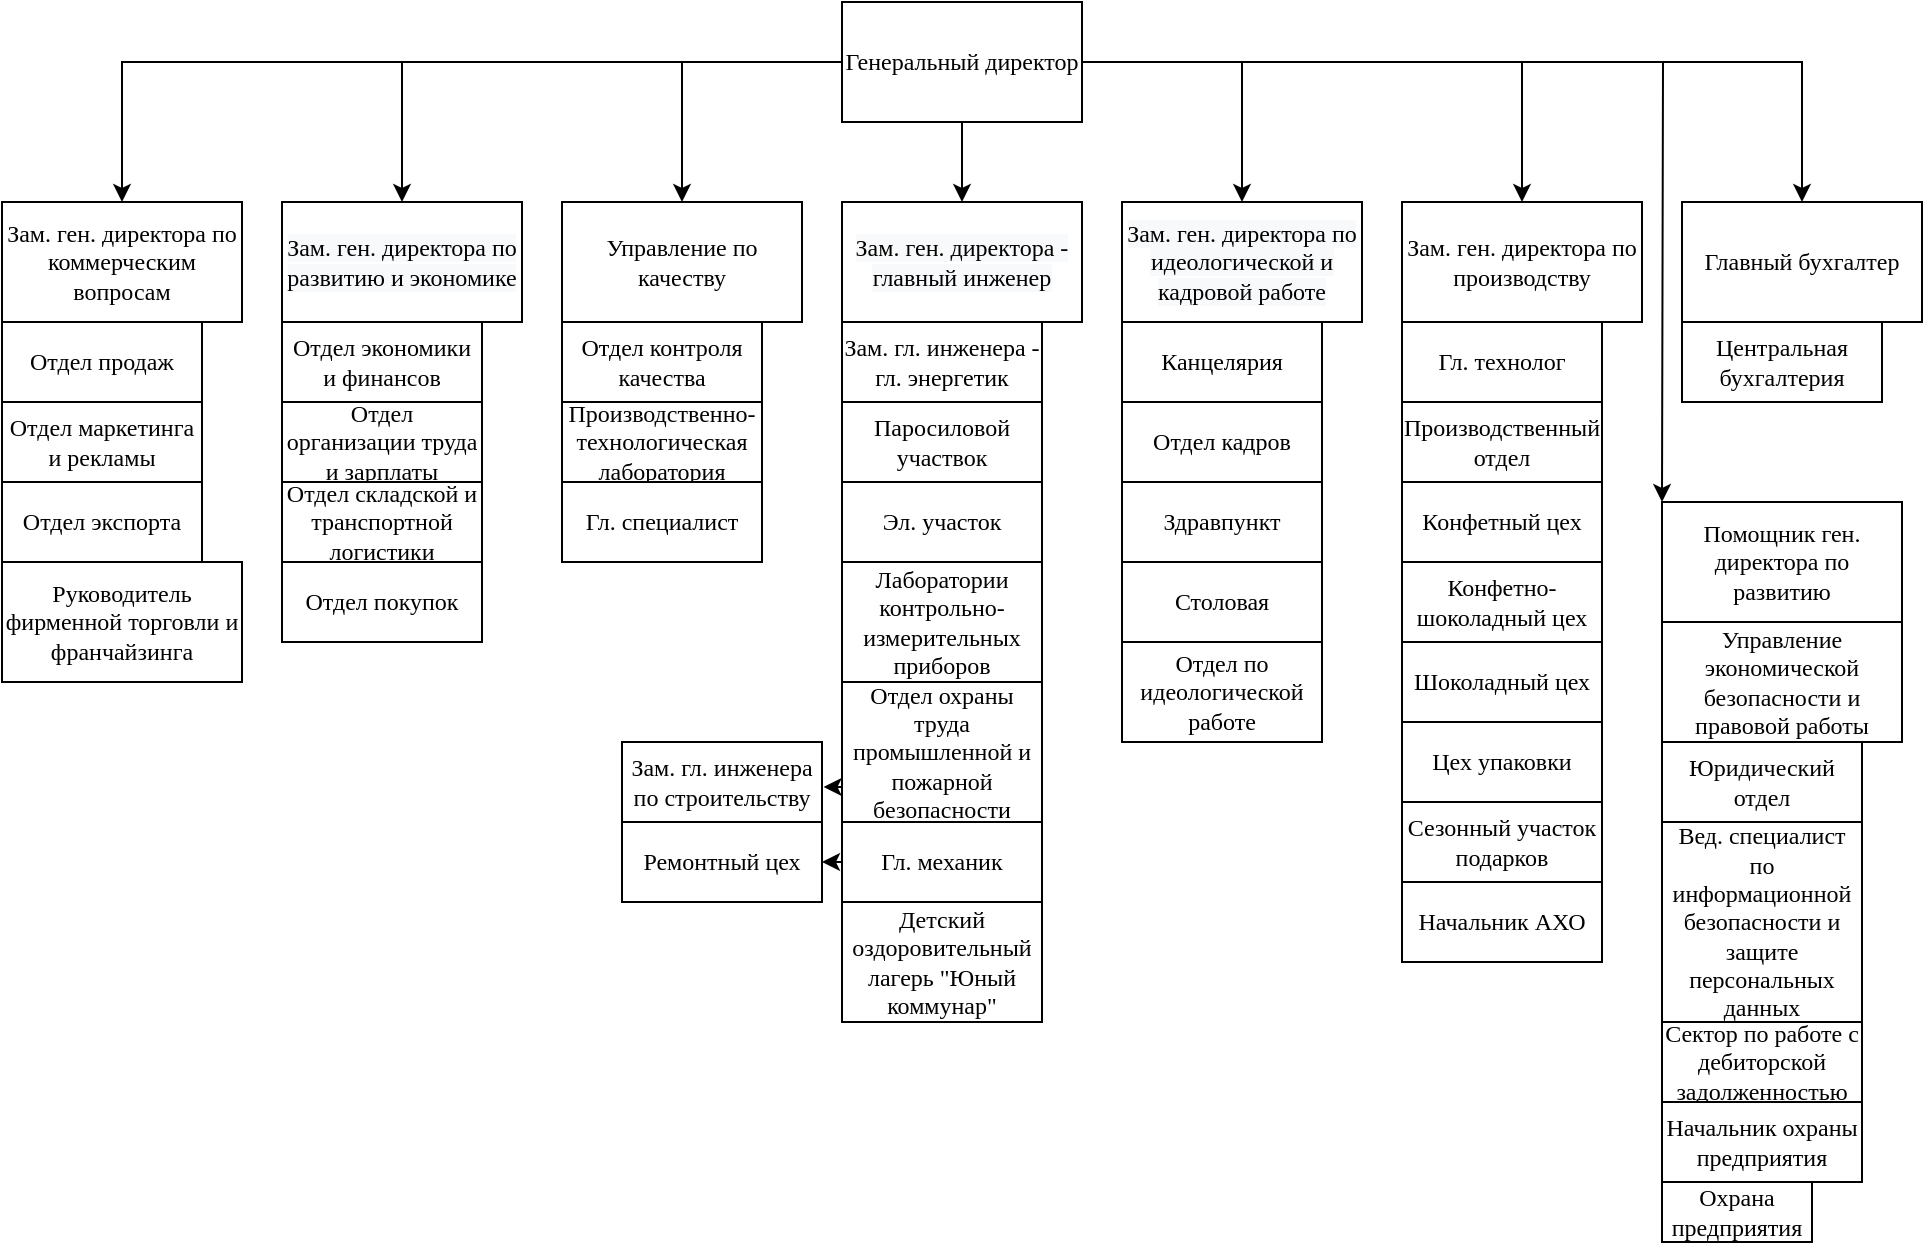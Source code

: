 <mxfile version="20.4.0" type="device"><diagram id="FBleZtcbC6armcbP-6kZ" name="Страница 1"><mxGraphModel dx="1221" dy="644" grid="1" gridSize="10" guides="1" tooltips="1" connect="1" arrows="1" fold="1" page="1" pageScale="1" pageWidth="827" pageHeight="1169" math="0" shadow="0"><root><mxCell id="0"/><mxCell id="1" parent="0"/><mxCell id="frGj3n20iDUBfcBO12D0-9" value="" style="edgeStyle=orthogonalEdgeStyle;rounded=0;orthogonalLoop=1;jettySize=auto;html=1;entryX=0.5;entryY=0;entryDx=0;entryDy=0;fontFamily=Times New Roman;fontSize=12;" edge="1" parent="1" source="frGj3n20iDUBfcBO12D0-1" target="frGj3n20iDUBfcBO12D0-5"><mxGeometry relative="1" as="geometry"/></mxCell><mxCell id="frGj3n20iDUBfcBO12D0-10" style="edgeStyle=orthogonalEdgeStyle;rounded=0;orthogonalLoop=1;jettySize=auto;html=1;entryX=0.5;entryY=0;entryDx=0;entryDy=0;fontFamily=Times New Roman;fontSize=12;" edge="1" parent="1" source="frGj3n20iDUBfcBO12D0-1" target="frGj3n20iDUBfcBO12D0-4"><mxGeometry relative="1" as="geometry"/></mxCell><mxCell id="frGj3n20iDUBfcBO12D0-11" style="edgeStyle=orthogonalEdgeStyle;rounded=0;orthogonalLoop=1;jettySize=auto;html=1;entryX=0.5;entryY=0;entryDx=0;entryDy=0;fontFamily=Times New Roman;fontSize=12;" edge="1" parent="1" source="frGj3n20iDUBfcBO12D0-1" target="frGj3n20iDUBfcBO12D0-3"><mxGeometry relative="1" as="geometry"/></mxCell><mxCell id="frGj3n20iDUBfcBO12D0-12" style="edgeStyle=orthogonalEdgeStyle;rounded=0;orthogonalLoop=1;jettySize=auto;html=1;fontFamily=Times New Roman;fontSize=12;" edge="1" parent="1" source="frGj3n20iDUBfcBO12D0-1" target="frGj3n20iDUBfcBO12D0-2"><mxGeometry relative="1" as="geometry"/></mxCell><mxCell id="frGj3n20iDUBfcBO12D0-13" style="edgeStyle=orthogonalEdgeStyle;rounded=0;orthogonalLoop=1;jettySize=auto;html=1;entryX=0.5;entryY=0;entryDx=0;entryDy=0;fontFamily=Times New Roman;fontSize=12;" edge="1" parent="1" source="frGj3n20iDUBfcBO12D0-1" target="frGj3n20iDUBfcBO12D0-6"><mxGeometry relative="1" as="geometry"/></mxCell><mxCell id="frGj3n20iDUBfcBO12D0-14" style="edgeStyle=orthogonalEdgeStyle;rounded=0;orthogonalLoop=1;jettySize=auto;html=1;entryX=0.5;entryY=0;entryDx=0;entryDy=0;fontFamily=Times New Roman;fontSize=12;" edge="1" parent="1" source="frGj3n20iDUBfcBO12D0-1" target="frGj3n20iDUBfcBO12D0-7"><mxGeometry relative="1" as="geometry"/></mxCell><mxCell id="frGj3n20iDUBfcBO12D0-15" style="edgeStyle=orthogonalEdgeStyle;rounded=0;orthogonalLoop=1;jettySize=auto;html=1;entryX=0.5;entryY=0;entryDx=0;entryDy=0;fontFamily=Times New Roman;fontSize=12;" edge="1" parent="1" source="frGj3n20iDUBfcBO12D0-1" target="frGj3n20iDUBfcBO12D0-8"><mxGeometry relative="1" as="geometry"/></mxCell><mxCell id="frGj3n20iDUBfcBO12D0-63" style="edgeStyle=orthogonalEdgeStyle;rounded=0;orthogonalLoop=1;jettySize=auto;html=1;fontFamily=Times New Roman;fontSize=12;" edge="1" parent="1" source="frGj3n20iDUBfcBO12D0-1"><mxGeometry relative="1" as="geometry"><mxPoint x="890" y="310" as="targetPoint"/></mxGeometry></mxCell><mxCell id="frGj3n20iDUBfcBO12D0-1" value="Генеральный директор" style="rounded=0;whiteSpace=wrap;html=1;fontFamily=Times New Roman;fontSize=12;" vertex="1" parent="1"><mxGeometry x="480" y="60" width="120" height="60" as="geometry"/></mxCell><mxCell id="frGj3n20iDUBfcBO12D0-2" value="Зам. ген. директора по коммерческим вопросам" style="rounded=0;whiteSpace=wrap;html=1;fontFamily=Times New Roman;fontSize=12;" vertex="1" parent="1"><mxGeometry x="60" y="160" width="120" height="60" as="geometry"/></mxCell><mxCell id="frGj3n20iDUBfcBO12D0-3" value="&lt;span style=&quot;color: rgb(0, 0, 0); font-size: 12px; font-style: normal; font-variant-ligatures: normal; font-variant-caps: normal; font-weight: 400; letter-spacing: normal; orphans: 2; text-align: center; text-indent: 0px; text-transform: none; widows: 2; word-spacing: 0px; -webkit-text-stroke-width: 0px; background-color: rgb(248, 249, 250); text-decoration-thickness: initial; text-decoration-style: initial; text-decoration-color: initial; float: none; display: inline !important;&quot;&gt;Зам. ген. директора по развитию и экономике&lt;/span&gt;" style="rounded=0;whiteSpace=wrap;html=1;fontFamily=Times New Roman;fontSize=12;" vertex="1" parent="1"><mxGeometry x="200" y="160" width="120" height="60" as="geometry"/></mxCell><mxCell id="frGj3n20iDUBfcBO12D0-4" value="Управление по качеству" style="rounded=0;whiteSpace=wrap;html=1;fontFamily=Times New Roman;fontSize=12;" vertex="1" parent="1"><mxGeometry x="340" y="160" width="120" height="60" as="geometry"/></mxCell><mxCell id="frGj3n20iDUBfcBO12D0-5" value="&lt;span style=&quot;color: rgb(0, 0, 0); font-size: 12px; font-style: normal; font-variant-ligatures: normal; font-variant-caps: normal; font-weight: 400; letter-spacing: normal; orphans: 2; text-align: center; text-indent: 0px; text-transform: none; widows: 2; word-spacing: 0px; -webkit-text-stroke-width: 0px; background-color: rgb(248, 249, 250); text-decoration-thickness: initial; text-decoration-style: initial; text-decoration-color: initial; float: none; display: inline !important;&quot;&gt;Зам. ген. директора - главный инженер&lt;/span&gt;" style="rounded=0;whiteSpace=wrap;html=1;fontFamily=Times New Roman;fontSize=12;" vertex="1" parent="1"><mxGeometry x="480" y="160" width="120" height="60" as="geometry"/></mxCell><mxCell id="frGj3n20iDUBfcBO12D0-6" value="&lt;span style=&quot;color: rgb(0, 0, 0); font-size: 12px; font-style: normal; font-variant-ligatures: normal; font-variant-caps: normal; font-weight: 400; letter-spacing: normal; orphans: 2; text-align: center; text-indent: 0px; text-transform: none; widows: 2; word-spacing: 0px; -webkit-text-stroke-width: 0px; background-color: rgb(248, 249, 250); text-decoration-thickness: initial; text-decoration-style: initial; text-decoration-color: initial; float: none; display: inline !important;&quot;&gt;Зам. ген. директора по идеологической и кадровой работе&lt;/span&gt;" style="rounded=0;whiteSpace=wrap;html=1;fontFamily=Times New Roman;fontSize=12;" vertex="1" parent="1"><mxGeometry x="620" y="160" width="120" height="60" as="geometry"/></mxCell><mxCell id="frGj3n20iDUBfcBO12D0-7" value="Зам. ген. директора по производству" style="rounded=0;whiteSpace=wrap;html=1;fontFamily=Times New Roman;fontSize=12;" vertex="1" parent="1"><mxGeometry x="760" y="160" width="120" height="60" as="geometry"/></mxCell><mxCell id="frGj3n20iDUBfcBO12D0-8" value="Главный бухгалтер" style="rounded=0;whiteSpace=wrap;html=1;fontFamily=Times New Roman;fontSize=12;" vertex="1" parent="1"><mxGeometry x="900" y="160" width="120" height="60" as="geometry"/></mxCell><mxCell id="frGj3n20iDUBfcBO12D0-16" value="Отдел продаж" style="rounded=0;whiteSpace=wrap;html=1;fontFamily=Times New Roman;fontSize=12;" vertex="1" parent="1"><mxGeometry x="60" y="220" width="100" height="40" as="geometry"/></mxCell><mxCell id="frGj3n20iDUBfcBO12D0-17" value="Отдел маркетинга и рекламы" style="rounded=0;whiteSpace=wrap;html=1;fontFamily=Times New Roman;fontSize=12;" vertex="1" parent="1"><mxGeometry x="60" y="260" width="100" height="40" as="geometry"/></mxCell><mxCell id="frGj3n20iDUBfcBO12D0-18" value="Отдел экспорта" style="rounded=0;whiteSpace=wrap;html=1;fontFamily=Times New Roman;fontSize=12;" vertex="1" parent="1"><mxGeometry x="60" y="300" width="100" height="40" as="geometry"/></mxCell><mxCell id="frGj3n20iDUBfcBO12D0-19" value="Руководитель фирменной торговли и франчайзинга" style="rounded=0;whiteSpace=wrap;html=1;fontFamily=Times New Roman;fontSize=12;" vertex="1" parent="1"><mxGeometry x="60" y="340" width="120" height="60" as="geometry"/></mxCell><mxCell id="frGj3n20iDUBfcBO12D0-21" value="Отдел экономики и финансов" style="rounded=0;whiteSpace=wrap;html=1;fontFamily=Times New Roman;fontSize=12;" vertex="1" parent="1"><mxGeometry x="200" y="220" width="100" height="40" as="geometry"/></mxCell><mxCell id="frGj3n20iDUBfcBO12D0-22" value="Отдел организации труда и зарплаты" style="rounded=0;whiteSpace=wrap;html=1;fontFamily=Times New Roman;fontSize=12;" vertex="1" parent="1"><mxGeometry x="200" y="260" width="100" height="40" as="geometry"/></mxCell><mxCell id="frGj3n20iDUBfcBO12D0-25" value="Отдел складской и транспортной логистики" style="rounded=0;whiteSpace=wrap;html=1;fontFamily=Times New Roman;fontSize=12;" vertex="1" parent="1"><mxGeometry x="200" y="300" width="100" height="40" as="geometry"/></mxCell><mxCell id="frGj3n20iDUBfcBO12D0-26" value="Отдел покупок" style="rounded=0;whiteSpace=wrap;html=1;fontFamily=Times New Roman;fontSize=12;" vertex="1" parent="1"><mxGeometry x="200" y="340" width="100" height="40" as="geometry"/></mxCell><mxCell id="frGj3n20iDUBfcBO12D0-27" value="Отдел контроля качества" style="rounded=0;whiteSpace=wrap;html=1;fontFamily=Times New Roman;fontSize=12;" vertex="1" parent="1"><mxGeometry x="340" y="220" width="100" height="40" as="geometry"/></mxCell><mxCell id="frGj3n20iDUBfcBO12D0-28" value="Производственно-технологическая лаборатория" style="rounded=0;whiteSpace=wrap;html=1;fontFamily=Times New Roman;fontSize=12;" vertex="1" parent="1"><mxGeometry x="340" y="260" width="100" height="40" as="geometry"/></mxCell><mxCell id="frGj3n20iDUBfcBO12D0-29" value="Гл. специалист" style="rounded=0;whiteSpace=wrap;html=1;fontFamily=Times New Roman;fontSize=12;" vertex="1" parent="1"><mxGeometry x="340" y="300" width="100" height="40" as="geometry"/></mxCell><mxCell id="frGj3n20iDUBfcBO12D0-30" value="Зам. гл. инженера - гл. энергетик" style="rounded=0;whiteSpace=wrap;html=1;fontFamily=Times New Roman;fontSize=12;" vertex="1" parent="1"><mxGeometry x="480" y="220" width="100" height="40" as="geometry"/></mxCell><mxCell id="frGj3n20iDUBfcBO12D0-31" value="Паросиловой участвок" style="rounded=0;whiteSpace=wrap;html=1;fontFamily=Times New Roman;fontSize=12;" vertex="1" parent="1"><mxGeometry x="480" y="260" width="100" height="40" as="geometry"/></mxCell><mxCell id="frGj3n20iDUBfcBO12D0-32" value="Эл. участок" style="rounded=0;whiteSpace=wrap;html=1;fontFamily=Times New Roman;fontSize=12;" vertex="1" parent="1"><mxGeometry x="480" y="300" width="100" height="40" as="geometry"/></mxCell><mxCell id="frGj3n20iDUBfcBO12D0-33" value="Лаборатории контрольно-измерительных приборов" style="rounded=0;whiteSpace=wrap;html=1;fontFamily=Times New Roman;fontSize=12;" vertex="1" parent="1"><mxGeometry x="480" y="340" width="100" height="60" as="geometry"/></mxCell><mxCell id="frGj3n20iDUBfcBO12D0-52" style="edgeStyle=orthogonalEdgeStyle;rounded=0;orthogonalLoop=1;jettySize=auto;html=1;exitX=0;exitY=0.75;exitDx=0;exitDy=0;entryX=1.008;entryY=0.573;entryDx=0;entryDy=0;entryPerimeter=0;fontFamily=Times New Roman;fontSize=12;" edge="1" parent="1" source="frGj3n20iDUBfcBO12D0-34" target="frGj3n20iDUBfcBO12D0-38"><mxGeometry relative="1" as="geometry"/></mxCell><mxCell id="frGj3n20iDUBfcBO12D0-34" value="Отдел охраны труда промышленной и пожарной безопасности" style="rounded=0;whiteSpace=wrap;html=1;fontFamily=Times New Roman;fontSize=12;" vertex="1" parent="1"><mxGeometry x="480" y="400" width="100" height="70" as="geometry"/></mxCell><mxCell id="frGj3n20iDUBfcBO12D0-42" style="edgeStyle=orthogonalEdgeStyle;rounded=0;orthogonalLoop=1;jettySize=auto;html=1;exitX=0;exitY=0.5;exitDx=0;exitDy=0;entryX=1;entryY=0.5;entryDx=0;entryDy=0;fontFamily=Times New Roman;fontSize=12;" edge="1" parent="1" source="frGj3n20iDUBfcBO12D0-35" target="frGj3n20iDUBfcBO12D0-37"><mxGeometry relative="1" as="geometry"/></mxCell><mxCell id="frGj3n20iDUBfcBO12D0-35" value="Гл. механик" style="rounded=0;whiteSpace=wrap;html=1;fontFamily=Times New Roman;fontSize=12;" vertex="1" parent="1"><mxGeometry x="480" y="470" width="100" height="40" as="geometry"/></mxCell><mxCell id="frGj3n20iDUBfcBO12D0-37" value="Ремонтный цех" style="rounded=0;whiteSpace=wrap;html=1;fontFamily=Times New Roman;fontSize=12;" vertex="1" parent="1"><mxGeometry x="370" y="470" width="100" height="40" as="geometry"/></mxCell><mxCell id="frGj3n20iDUBfcBO12D0-38" value="Зам. гл. инженера по строительству" style="rounded=0;whiteSpace=wrap;html=1;fontFamily=Times New Roman;fontSize=12;" vertex="1" parent="1"><mxGeometry x="370" y="430" width="100" height="40" as="geometry"/></mxCell><mxCell id="frGj3n20iDUBfcBO12D0-39" value="Детский оздоровительный лагерь &quot;Юный коммунар&quot;" style="rounded=0;whiteSpace=wrap;html=1;fontFamily=Times New Roman;fontSize=12;" vertex="1" parent="1"><mxGeometry x="480" y="510" width="100" height="60" as="geometry"/></mxCell><mxCell id="frGj3n20iDUBfcBO12D0-44" value="Канцелярия" style="rounded=0;whiteSpace=wrap;html=1;fontFamily=Times New Roman;fontSize=12;" vertex="1" parent="1"><mxGeometry x="620" y="220" width="100" height="40" as="geometry"/></mxCell><mxCell id="frGj3n20iDUBfcBO12D0-45" value="Отдел кадров" style="rounded=0;whiteSpace=wrap;html=1;fontFamily=Times New Roman;fontSize=12;" vertex="1" parent="1"><mxGeometry x="620" y="260" width="100" height="40" as="geometry"/></mxCell><mxCell id="frGj3n20iDUBfcBO12D0-46" value="Здравпункт" style="rounded=0;whiteSpace=wrap;html=1;fontFamily=Times New Roman;fontSize=12;" vertex="1" parent="1"><mxGeometry x="620" y="300" width="100" height="40" as="geometry"/></mxCell><mxCell id="frGj3n20iDUBfcBO12D0-47" value="Столовая" style="rounded=0;whiteSpace=wrap;html=1;fontFamily=Times New Roman;fontSize=12;" vertex="1" parent="1"><mxGeometry x="620" y="340" width="100" height="40" as="geometry"/></mxCell><mxCell id="frGj3n20iDUBfcBO12D0-51" value="Отдел по идеологической работе" style="rounded=0;whiteSpace=wrap;html=1;fontFamily=Times New Roman;fontSize=12;" vertex="1" parent="1"><mxGeometry x="620" y="380" width="100" height="50" as="geometry"/></mxCell><mxCell id="frGj3n20iDUBfcBO12D0-54" value="Гл. технолог" style="rounded=0;whiteSpace=wrap;html=1;fontFamily=Times New Roman;fontSize=12;" vertex="1" parent="1"><mxGeometry x="760" y="220" width="100" height="40" as="geometry"/></mxCell><mxCell id="frGj3n20iDUBfcBO12D0-55" value="Производственный отдел" style="rounded=0;whiteSpace=wrap;html=1;fontFamily=Times New Roman;fontSize=12;" vertex="1" parent="1"><mxGeometry x="760" y="260" width="100" height="40" as="geometry"/></mxCell><mxCell id="frGj3n20iDUBfcBO12D0-56" value="Конфетно-шоколадный цех" style="rounded=0;whiteSpace=wrap;html=1;fontFamily=Times New Roman;fontSize=12;" vertex="1" parent="1"><mxGeometry x="760" y="340" width="100" height="40" as="geometry"/></mxCell><mxCell id="frGj3n20iDUBfcBO12D0-57" value="Конфетный цех" style="rounded=0;whiteSpace=wrap;html=1;fontFamily=Times New Roman;fontSize=12;" vertex="1" parent="1"><mxGeometry x="760" y="300" width="100" height="40" as="geometry"/></mxCell><mxCell id="frGj3n20iDUBfcBO12D0-58" value="Шоколадный цех" style="rounded=0;whiteSpace=wrap;html=1;fontFamily=Times New Roman;fontSize=12;" vertex="1" parent="1"><mxGeometry x="760" y="380" width="100" height="40" as="geometry"/></mxCell><mxCell id="frGj3n20iDUBfcBO12D0-59" value="Цех упаковки" style="rounded=0;whiteSpace=wrap;html=1;fontFamily=Times New Roman;fontSize=12;" vertex="1" parent="1"><mxGeometry x="760" y="420" width="100" height="40" as="geometry"/></mxCell><mxCell id="frGj3n20iDUBfcBO12D0-60" value="Сезонный участок подарков" style="rounded=0;whiteSpace=wrap;html=1;fontFamily=Times New Roman;fontSize=12;" vertex="1" parent="1"><mxGeometry x="760" y="460" width="100" height="40" as="geometry"/></mxCell><mxCell id="frGj3n20iDUBfcBO12D0-61" value="Начальник АХО" style="rounded=0;whiteSpace=wrap;html=1;fontFamily=Times New Roman;fontSize=12;" vertex="1" parent="1"><mxGeometry x="760" y="500" width="100" height="40" as="geometry"/></mxCell><mxCell id="frGj3n20iDUBfcBO12D0-62" value="Центральная бухгалтерия" style="rounded=0;whiteSpace=wrap;html=1;fontFamily=Times New Roman;fontSize=12;" vertex="1" parent="1"><mxGeometry x="900" y="220" width="100" height="40" as="geometry"/></mxCell><mxCell id="frGj3n20iDUBfcBO12D0-64" value="Помощник ген. директора по развитию" style="rounded=0;whiteSpace=wrap;html=1;fontFamily=Times New Roman;fontSize=12;" vertex="1" parent="1"><mxGeometry x="890" y="310" width="120" height="60" as="geometry"/></mxCell><mxCell id="frGj3n20iDUBfcBO12D0-66" value="Управление экономической безопасности и правовой работы" style="rounded=0;whiteSpace=wrap;html=1;fontFamily=Times New Roman;fontSize=12;" vertex="1" parent="1"><mxGeometry x="890" y="370" width="120" height="60" as="geometry"/></mxCell><mxCell id="frGj3n20iDUBfcBO12D0-67" value="Юридический отдел" style="rounded=0;whiteSpace=wrap;html=1;fontFamily=Times New Roman;fontSize=12;" vertex="1" parent="1"><mxGeometry x="890" y="430" width="100" height="40" as="geometry"/></mxCell><mxCell id="frGj3n20iDUBfcBO12D0-68" value="Вед. специалист по информационной безопасности и защите персональных данных" style="rounded=0;whiteSpace=wrap;html=1;fontFamily=Times New Roman;fontSize=12;" vertex="1" parent="1"><mxGeometry x="890" y="470" width="100" height="100" as="geometry"/></mxCell><mxCell id="frGj3n20iDUBfcBO12D0-69" value="Сектор по работе с дебиторской задолженностью" style="rounded=0;whiteSpace=wrap;html=1;fontFamily=Times New Roman;fontSize=12;" vertex="1" parent="1"><mxGeometry x="890" y="570" width="100" height="40" as="geometry"/></mxCell><mxCell id="frGj3n20iDUBfcBO12D0-70" value="Начальник охраны предприятия" style="rounded=0;whiteSpace=wrap;html=1;fontFamily=Times New Roman;fontSize=12;" vertex="1" parent="1"><mxGeometry x="890" y="610" width="100" height="40" as="geometry"/></mxCell><mxCell id="frGj3n20iDUBfcBO12D0-71" value="Охрана предприятия" style="rounded=0;whiteSpace=wrap;html=1;fontFamily=Times New Roman;fontSize=12;" vertex="1" parent="1"><mxGeometry x="890" y="650" width="75" height="30" as="geometry"/></mxCell></root></mxGraphModel></diagram></mxfile>